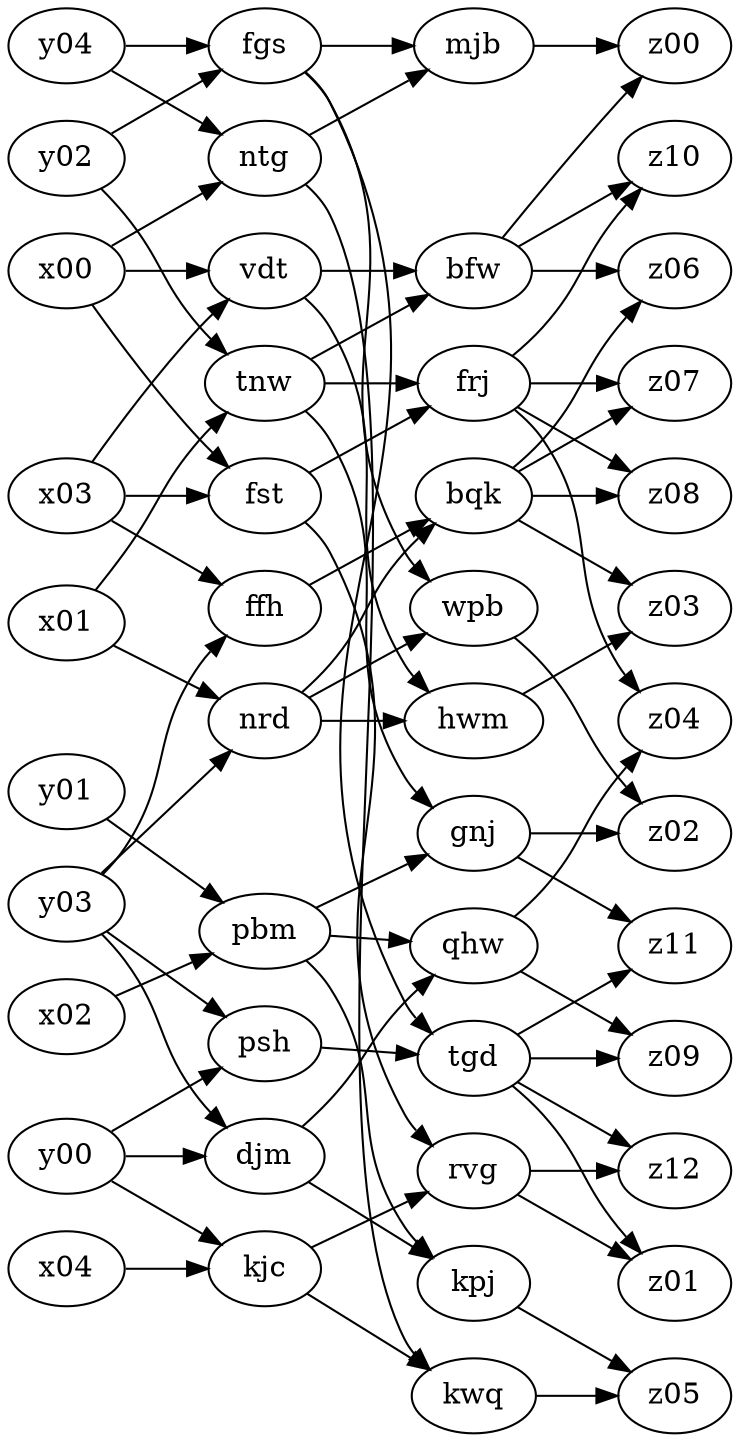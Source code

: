 digraph example_net {
    rankdir="LR"

    {ntg  fgs} -> mjb
    {y02  x01} -> tnw
    {kwq  kpj} -> z05
    {x00  x03} -> fst
    {tgd  rvg} -> z01
    {vdt  tnw} -> bfw
    {bfw  frj} -> z10
    {ffh  nrd} -> bqk
    {y00  y03} -> djm
    {y03  y00} -> psh
    {bqk  frj} -> z08
    {tnw  fst} -> frj
    {gnj  tgd} -> z11
    {bfw  mjb} -> z00
    {x03  x00} -> vdt
    {gnj  wpb} -> z02
    {x04  y00} -> kjc
    {djm  pbm} -> qhw
    {nrd  vdt} -> hwm
    {kjc  fst} -> rvg
    {y04  y02} -> fgs
    {y01  x02} -> pbm
    {ntg  kjc} -> kwq
    {psh  fgs} -> tgd
    {qhw  tgd} -> z09
    {pbm  djm} -> kpj
    {x03  y03} -> ffh
    {x00  y04} -> ntg
    {bfw  bqk} -> z06
    {nrd  fgs} -> wpb
    {frj  qhw} -> z04
    {bqk  frj} -> z07
    {y03  x01} -> nrd
    {hwm  bqk} -> z03
    {tgd  rvg} -> z12
    {tnw  pbm} -> gnj
}